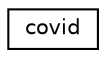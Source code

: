 digraph "Graphical Class Hierarchy"
{
  edge [fontname="Helvetica",fontsize="10",labelfontname="Helvetica",labelfontsize="10"];
  node [fontname="Helvetica",fontsize="10",shape=record];
  rankdir="LR";
  Node0 [label="covid",height=0.2,width=0.4,color="black", fillcolor="white", style="filled",URL="$classcovid.html"];
}
